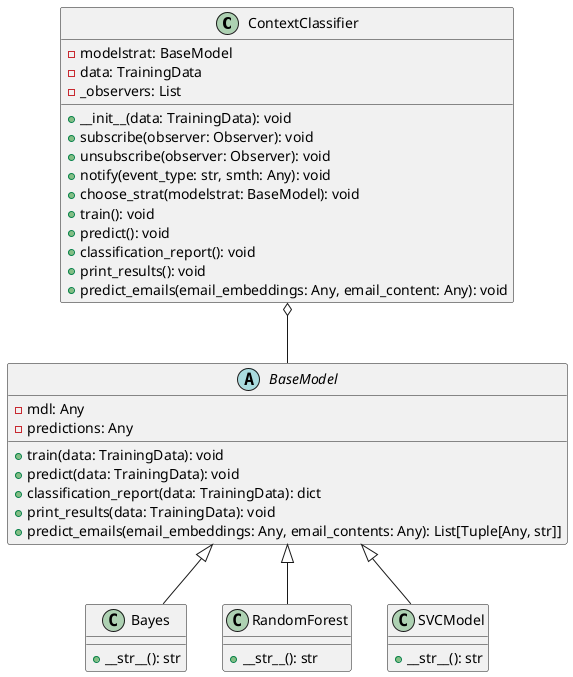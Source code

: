 @startuml

class ContextClassifier {
    - modelstrat: BaseModel
    - data: TrainingData
    - _observers: List
    + __init__(data: TrainingData): void
    + subscribe(observer: Observer): void
    + unsubscribe(observer: Observer): void
    + notify(event_type: str, smth: Any): void
    + choose_strat(modelstrat: BaseModel): void
    + train(): void
    + predict(): void
    + classification_report(): void
    + print_results(): void
    + predict_emails(email_embeddings: Any, email_content: Any): void
}

abstract class BaseModel {
    - mdl: Any
    - predictions: Any
    + train(data: TrainingData): void
    + predict(data: TrainingData): void
    + classification_report(data: TrainingData): dict
    + print_results(data: TrainingData): void
    + predict_emails(email_embeddings: Any, email_contents: Any): List[Tuple[Any, str]]
}

class Bayes {
    + __str__(): str
}
class RandomForest {
    + __str__(): str
}
class SVCModel {
    + __str__(): str
}



ContextClassifier o-- BaseModel
BaseModel <|-- Bayes
BaseModel <|-- RandomForest
BaseModel <|-- SVCModel
@enduml
